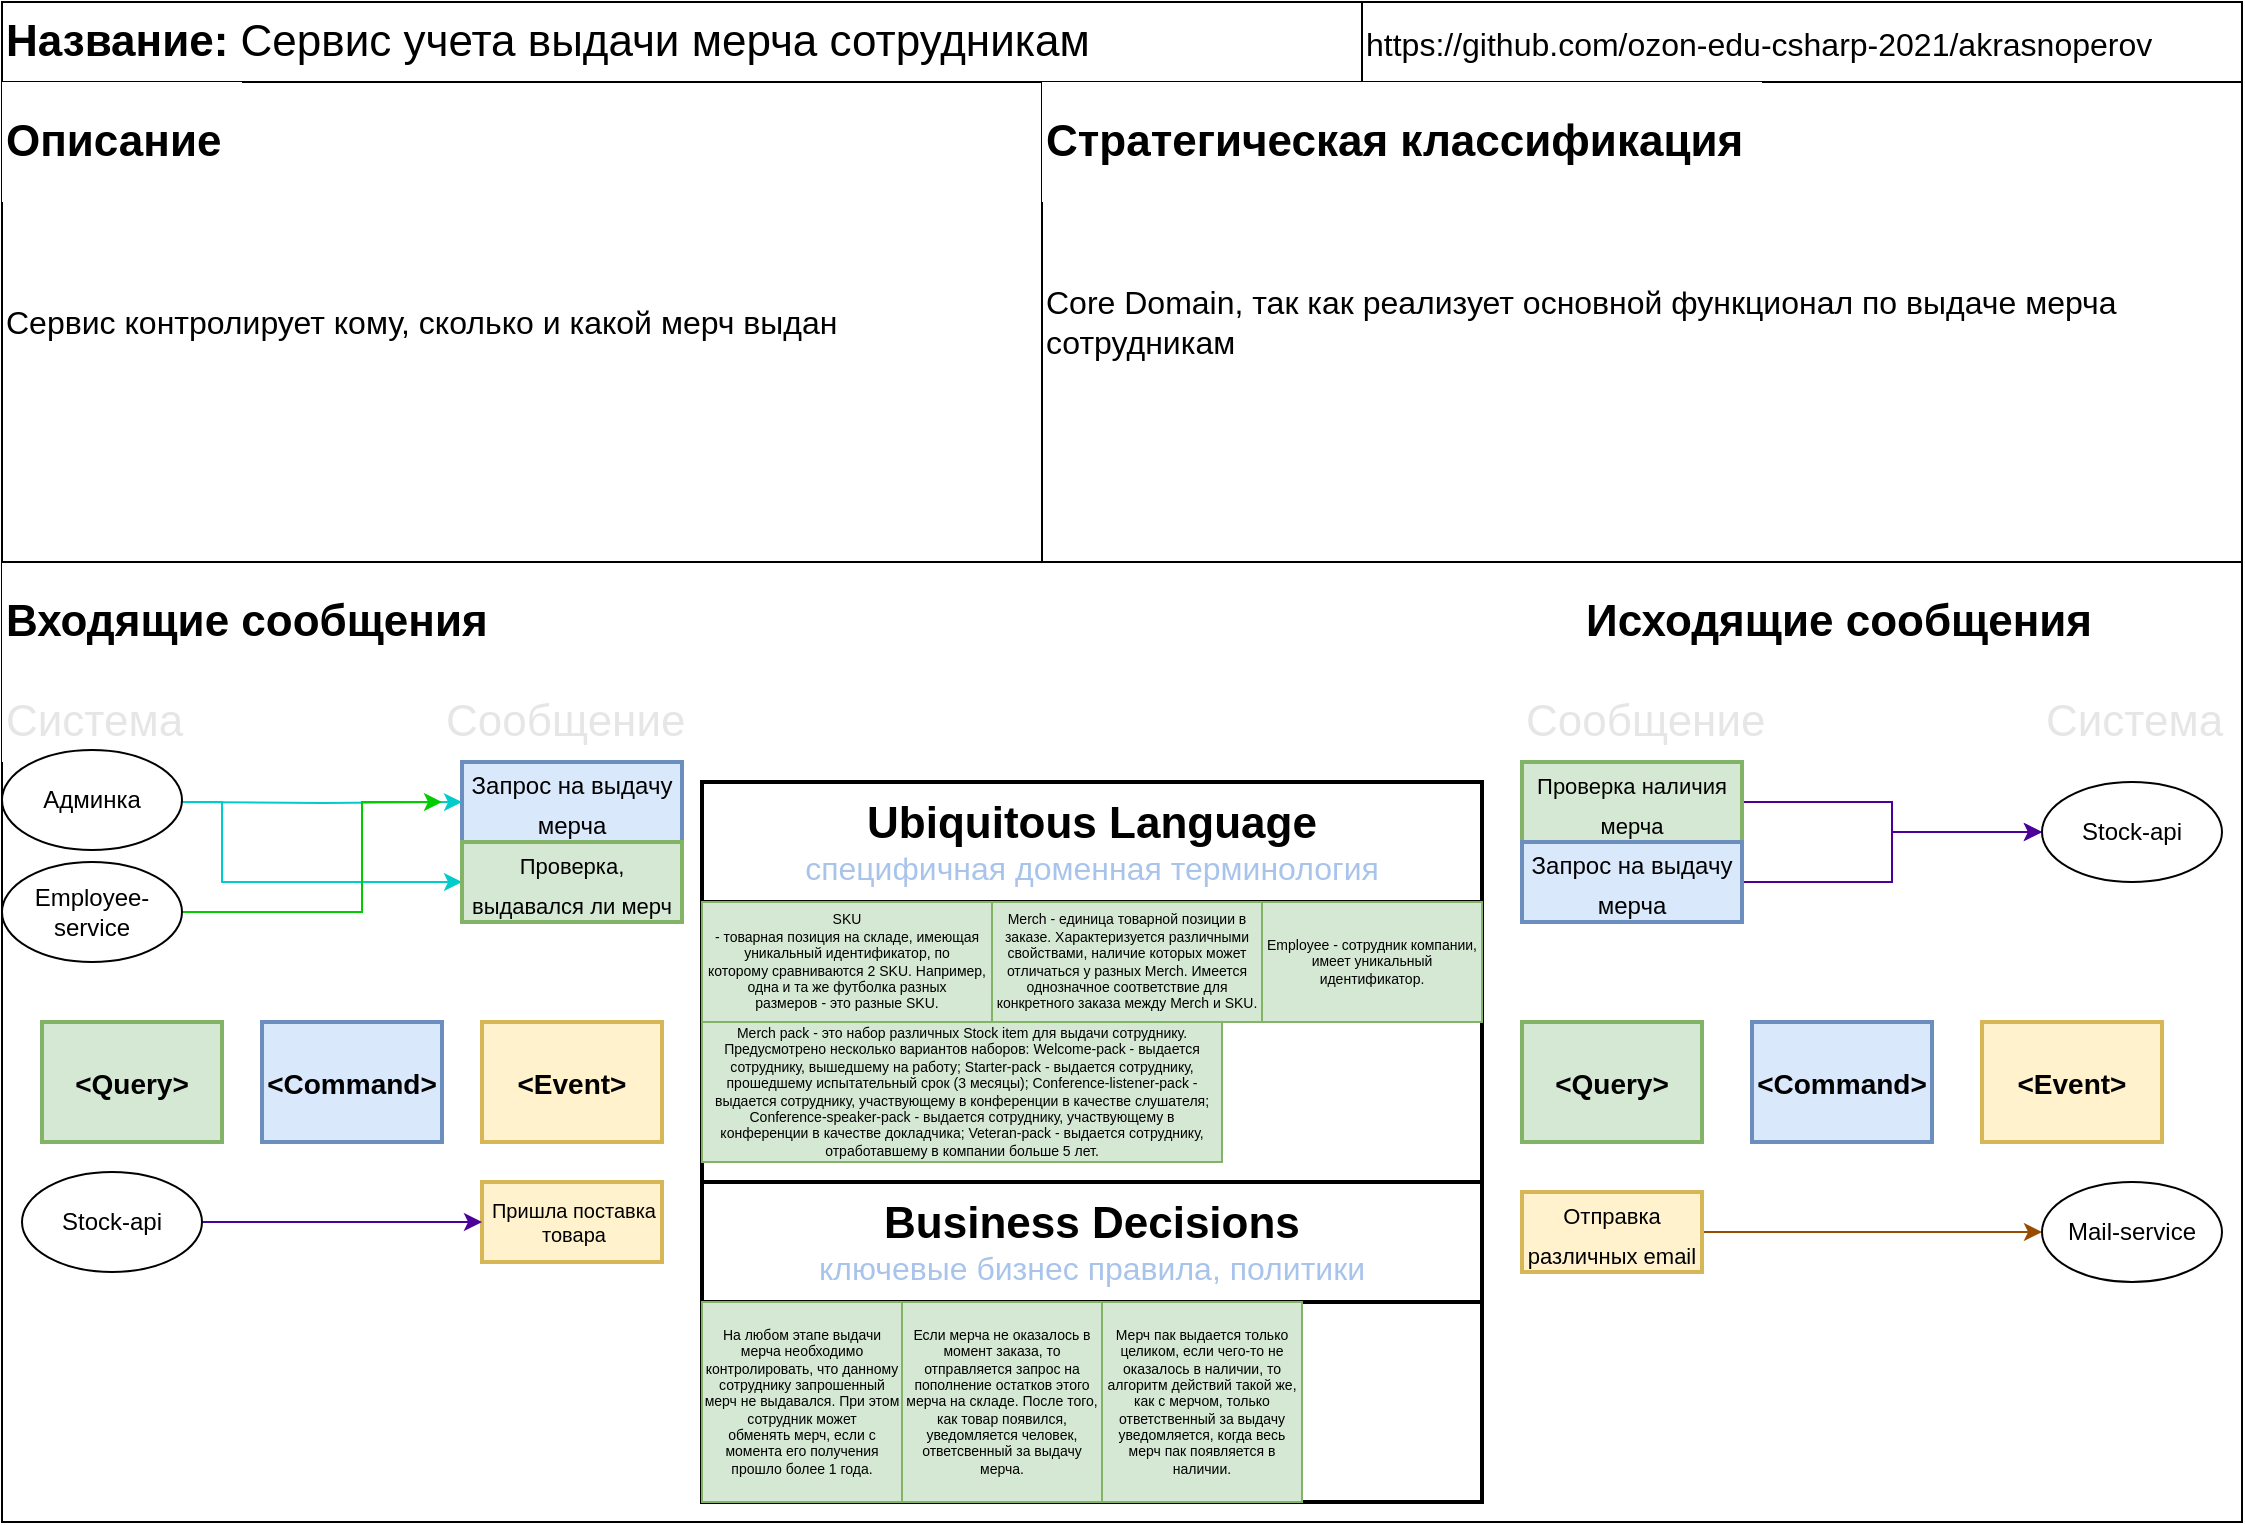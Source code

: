 <mxfile version="15.6.8" type="device"><diagram id="5qj8qiJaVuE55qEXnoFB" name="Page-1"><mxGraphModel dx="474" dy="236" grid="1" gridSize="10" guides="1" tooltips="1" connect="1" arrows="1" fold="1" page="1" pageScale="1" pageWidth="1169" pageHeight="827" math="0" shadow="0"><root><mxCell id="0"/><mxCell id="1" parent="0"/><mxCell id="f_HgRzErt2L2TCNZ0R32-5" value="" style="rounded=0;whiteSpace=wrap;html=1;fontColor=default;strokeColor=default;fillColor=default;" parent="1" vertex="1"><mxGeometry x="40" y="320" width="1120" height="480" as="geometry"/></mxCell><mxCell id="f_HgRzErt2L2TCNZ0R32-8" value="&lt;b&gt;Название:&lt;/b&gt; Сервис учета выдачи мерча сотрудникам" style="rounded=0;whiteSpace=wrap;html=1;fontSize=22;fontColor=default;strokeColor=default;fillColor=default;align=left;" parent="1" vertex="1"><mxGeometry x="40" y="40" width="680" height="40" as="geometry"/></mxCell><UserObject label="&lt;font style=&quot;font-size: 16px&quot;&gt;https://github.com/ozon-edu-csharp-2021/akrasnoperov&lt;/font&gt;" link="https://github.com/ozon-edu-csharp-2021/akrasnoperov" id="f_HgRzErt2L2TCNZ0R32-9"><mxCell style="rounded=0;whiteSpace=wrap;html=1;fontSize=22;fontColor=default;strokeColor=default;fillColor=default;align=left;" parent="1" vertex="1"><mxGeometry x="720" y="40" width="440" height="40" as="geometry"/></mxCell></UserObject><mxCell id="f_HgRzErt2L2TCNZ0R32-15" value="&lt;b&gt;Входящие сообщения&lt;/b&gt;" style="rounded=0;whiteSpace=wrap;html=1;fontSize=22;fontColor=default;strokeColor=none;fillColor=default;align=left;" parent="1" vertex="1"><mxGeometry x="40" y="320" width="260" height="60" as="geometry"/></mxCell><mxCell id="f_HgRzErt2L2TCNZ0R32-16" value="&lt;b&gt;Исходящие сообщения&lt;/b&gt;" style="rounded=0;whiteSpace=wrap;html=1;fontSize=22;fontColor=default;strokeColor=none;fillColor=default;align=left;" parent="1" vertex="1"><mxGeometry x="830" y="320" width="260" height="60" as="geometry"/></mxCell><mxCell id="f_HgRzErt2L2TCNZ0R32-19" value="" style="group;fontColor=default;" parent="1" vertex="1" connectable="0"><mxGeometry x="40" y="380" width="360" height="40" as="geometry"/></mxCell><mxCell id="f_HgRzErt2L2TCNZ0R32-17" value="&lt;font color=&quot;#E6E6E6&quot;&gt;Система&lt;/font&gt;" style="rounded=0;whiteSpace=wrap;html=1;fontSize=22;fontColor=default;strokeColor=none;fillColor=default;align=left;" parent="f_HgRzErt2L2TCNZ0R32-19" vertex="1"><mxGeometry width="80" height="40" as="geometry"/></mxCell><mxCell id="f_HgRzErt2L2TCNZ0R32-18" value="&lt;font color=&quot;#E6E6E6&quot;&gt;Сообщение&lt;/font&gt;" style="rounded=0;whiteSpace=wrap;html=1;fontSize=22;fontColor=default;strokeColor=none;fillColor=default;align=left;" parent="f_HgRzErt2L2TCNZ0R32-19" vertex="1"><mxGeometry x="220" width="140" height="40" as="geometry"/></mxCell><mxCell id="f_HgRzErt2L2TCNZ0R32-23" value="" style="group" parent="1" vertex="1" connectable="0"><mxGeometry x="40" y="80" width="1120" height="240" as="geometry"/></mxCell><mxCell id="f_HgRzErt2L2TCNZ0R32-21" value="" style="group;fontColor=default;" parent="f_HgRzErt2L2TCNZ0R32-23" vertex="1" connectable="0"><mxGeometry width="520" height="240" as="geometry"/></mxCell><mxCell id="f_HgRzErt2L2TCNZ0R32-10" value="Сервис контролирует кому, сколько и какой мерч выдан" style="rounded=0;whiteSpace=wrap;html=1;fontSize=16;fontColor=default;strokeColor=default;fillColor=default;align=left;" parent="f_HgRzErt2L2TCNZ0R32-21" vertex="1"><mxGeometry width="520" height="240" as="geometry"/></mxCell><mxCell id="f_HgRzErt2L2TCNZ0R32-12" value="&lt;b&gt;&lt;font style=&quot;font-size: 22px&quot;&gt;Описание&lt;/font&gt;&lt;/b&gt;" style="rounded=0;whiteSpace=wrap;html=1;fontSize=16;fontColor=default;strokeColor=none;fillColor=default;align=left;" parent="f_HgRzErt2L2TCNZ0R32-21" vertex="1"><mxGeometry width="120" height="60" as="geometry"/></mxCell><mxCell id="f_HgRzErt2L2TCNZ0R32-22" value="" style="group;fontColor=default;" parent="f_HgRzErt2L2TCNZ0R32-23" vertex="1" connectable="0"><mxGeometry x="520" width="600" height="240" as="geometry"/></mxCell><mxCell id="f_HgRzErt2L2TCNZ0R32-11" value="Core Domain, так как реализует основной функционал по выдаче мерча сотрудникам" style="rounded=0;whiteSpace=wrap;html=1;fontSize=16;fontColor=default;strokeColor=default;fillColor=default;align=left;" parent="f_HgRzErt2L2TCNZ0R32-22" vertex="1"><mxGeometry width="600" height="240" as="geometry"/></mxCell><mxCell id="f_HgRzErt2L2TCNZ0R32-13" value="&lt;b&gt;Стратегическая классификация&lt;/b&gt;" style="rounded=0;whiteSpace=wrap;html=1;fontSize=22;fontColor=default;strokeColor=none;fillColor=default;align=left;" parent="f_HgRzErt2L2TCNZ0R32-22" vertex="1"><mxGeometry width="360" height="60" as="geometry"/></mxCell><mxCell id="f_HgRzErt2L2TCNZ0R32-27" value="" style="group;fontColor=default;" parent="1" vertex="1" connectable="0"><mxGeometry x="800" y="380" width="360" height="40" as="geometry"/></mxCell><mxCell id="f_HgRzErt2L2TCNZ0R32-28" value="&lt;font color=&quot;#E6E6E6&quot;&gt;Сообщение&lt;/font&gt;" style="rounded=0;whiteSpace=wrap;html=1;fontSize=22;fontColor=default;strokeColor=none;fillColor=default;align=left;" parent="f_HgRzErt2L2TCNZ0R32-27" vertex="1"><mxGeometry x="-0.0" width="104" height="40" as="geometry"/></mxCell><mxCell id="f_HgRzErt2L2TCNZ0R32-29" value="&lt;font color=&quot;#E6E6E6&quot;&gt;Система&lt;/font&gt;" style="rounded=0;whiteSpace=wrap;html=1;fontSize=22;fontColor=default;strokeColor=none;fillColor=default;align=left;" parent="f_HgRzErt2L2TCNZ0R32-27" vertex="1"><mxGeometry x="260" width="88" height="40" as="geometry"/></mxCell><mxCell id="f_HgRzErt2L2TCNZ0R32-30" value="" style="rounded=0;whiteSpace=wrap;html=1;fontSize=22;fontColor=#E6E6E6;strokeColor=default;fillColor=default;align=left;strokeWidth=2;" parent="1" vertex="1"><mxGeometry x="390" y="430" width="390" height="360" as="geometry"/></mxCell><mxCell id="f_HgRzErt2L2TCNZ0R32-31" value="&lt;div&gt;&lt;b&gt;Ubiquitous Language&lt;/b&gt;&lt;/div&gt;&lt;div style=&quot;font-size: 12px&quot;&gt;&lt;font style=&quot;font-size: 16px&quot; color=&quot;#A9C4EB&quot;&gt;специфичная доменная терминология&lt;/font&gt;&lt;br&gt;&lt;/div&gt;" style="rounded=0;whiteSpace=wrap;html=1;fontSize=22;fontColor=default;strokeColor=default;strokeWidth=2;fillColor=default;align=center;" parent="1" vertex="1"><mxGeometry x="390" y="430" width="390" height="60" as="geometry"/></mxCell><mxCell id="f_HgRzErt2L2TCNZ0R32-32" value="&lt;div&gt;&lt;b&gt;Business Decisions&lt;br&gt;&lt;/b&gt;&lt;/div&gt;&lt;div style=&quot;font-size: 16px&quot;&gt;&lt;font color=&quot;#A9C4EB&quot;&gt;ключевые бизнес правила, политики&lt;/font&gt;&lt;br&gt;&lt;/div&gt;" style="rounded=0;whiteSpace=wrap;html=1;fontSize=22;fontColor=default;strokeColor=default;strokeWidth=2;fillColor=default;align=center;" parent="1" vertex="1"><mxGeometry x="390" y="630" width="390" height="60" as="geometry"/></mxCell><mxCell id="f_HgRzErt2L2TCNZ0R32-33" value="&lt;font style=&quot;font-size: 14px&quot;&gt;&lt;b&gt;&lt;font style=&quot;font-size: 14px&quot;&gt;&amp;lt;Query&amp;gt;&lt;/font&gt;&lt;/b&gt;&lt;/font&gt;" style="rounded=0;whiteSpace=wrap;html=1;fontSize=16;strokeColor=#82b366;strokeWidth=2;fillColor=#d5e8d4;align=center;fontColor=default;" parent="1" vertex="1"><mxGeometry x="60" y="550" width="90" height="60" as="geometry"/></mxCell><mxCell id="f_HgRzErt2L2TCNZ0R32-35" value="&lt;b&gt;&lt;font style=&quot;font-size: 14px&quot;&gt;&amp;lt;Command&amp;gt;&lt;/font&gt;&lt;/b&gt;" style="rounded=0;whiteSpace=wrap;html=1;fontSize=16;strokeColor=#6c8ebf;strokeWidth=2;fillColor=#dae8fc;align=center;fontColor=default;" parent="1" vertex="1"><mxGeometry x="170" y="550" width="90" height="60" as="geometry"/></mxCell><mxCell id="f_HgRzErt2L2TCNZ0R32-37" value="&lt;b&gt;&lt;font style=&quot;font-size: 14px&quot;&gt;&amp;lt;Event&amp;gt;&lt;/font&gt;&lt;/b&gt;" style="rounded=0;whiteSpace=wrap;html=1;fontSize=16;strokeColor=#d6b656;strokeWidth=2;fillColor=#fff2cc;align=center;fontColor=default;" parent="1" vertex="1"><mxGeometry x="280" y="550" width="90" height="60" as="geometry"/></mxCell><mxCell id="f_HgRzErt2L2TCNZ0R32-39" value="&lt;font style=&quot;font-size: 14px&quot;&gt;&lt;b&gt;&lt;font style=&quot;font-size: 14px&quot;&gt;&amp;lt;Query&amp;gt;&lt;/font&gt;&lt;/b&gt;&lt;/font&gt;" style="rounded=0;whiteSpace=wrap;html=1;fontSize=16;strokeColor=#82b366;strokeWidth=2;fillColor=#d5e8d4;align=center;fontColor=default;" parent="1" vertex="1"><mxGeometry x="800" y="550" width="90" height="60" as="geometry"/></mxCell><mxCell id="f_HgRzErt2L2TCNZ0R32-40" value="&lt;b&gt;&lt;font style=&quot;font-size: 14px&quot;&gt;&amp;lt;Command&amp;gt;&lt;/font&gt;&lt;/b&gt;" style="rounded=0;whiteSpace=wrap;html=1;fontSize=16;strokeColor=#6c8ebf;strokeWidth=2;fillColor=#dae8fc;align=center;fontColor=default;" parent="1" vertex="1"><mxGeometry x="915" y="550" width="90" height="60" as="geometry"/></mxCell><mxCell id="f_HgRzErt2L2TCNZ0R32-41" value="&lt;b&gt;&lt;font style=&quot;font-size: 14px&quot;&gt;&amp;lt;Event&amp;gt;&lt;/font&gt;&lt;/b&gt;" style="rounded=0;whiteSpace=wrap;html=1;fontSize=16;strokeColor=#d6b656;strokeWidth=2;fillColor=#fff2cc;align=center;fontColor=default;" parent="1" vertex="1"><mxGeometry x="1030" y="550" width="90" height="60" as="geometry"/></mxCell><mxCell id="81fU1XX6YHF7P0c6xVDU-5" value="На любом этапе выдачи мерча необходимо контролировать, что данному &lt;br&gt;сотруднику запрошенный мерч не выдавался. При этом сотрудник может &lt;br&gt;обменять мерч, если с момента его получения прошло более 1 года." style="whiteSpace=wrap;html=1;aspect=fixed;fontSize=7;strokeColor=#82b366;fillColor=#d5e8d4;align=center;fontColor=default;" parent="1" vertex="1"><mxGeometry x="390" y="690" width="100" height="100" as="geometry"/></mxCell><mxCell id="81fU1XX6YHF7P0c6xVDU-6" value="&lt;div style=&quot;font-size: 7px&quot; align=&quot;center&quot;&gt;&lt;font style=&quot;font-size: 7px&quot;&gt;Merch pack - это набор различных Stock item для выдачи сотруднику.&lt;/font&gt;&lt;font style=&quot;font-size: 7px&quot;&gt; &lt;font style=&quot;font-size: 7px&quot;&gt;Предусмотрено несколько вариантов наборов:&lt;/font&gt; &lt;font style=&quot;font-size: 7px&quot;&gt;Welcome-pack - выдается сотруднику, вышедшему на работу;&lt;/font&gt; &lt;font style=&quot;font-size: 7px&quot;&gt;Starter-pack - выдается сотруднику, прошедшему испытательный срок (3 месяцы);&lt;/font&gt; &lt;font style=&quot;font-size: 7px&quot;&gt;Conference-listener-pack - выдается сотруднику, участвующему в конференции в качестве слушателя;&lt;/font&gt; &lt;font style=&quot;font-size: 7px&quot;&gt;Conference-speaker-pack - выдается сотруднику, участвующему в конференции в качестве докладчика;&lt;/font&gt; &lt;font style=&quot;font-size: 7px&quot;&gt;Veteran-pack - выдается сотруднику, отработавшему в компании больше 5 лет.&lt;/font&gt;&lt;/font&gt;&lt;/div&gt;" style="rounded=0;whiteSpace=wrap;html=1;fontSize=7;strokeColor=#82b366;fillColor=#d5e8d4;align=center;fontColor=default;" parent="1" vertex="1"><mxGeometry x="390" y="550" width="260" height="70" as="geometry"/></mxCell><mxCell id="81fU1XX6YHF7P0c6xVDU-7" value="&lt;div style=&quot;font-size: 7px&quot; align=&quot;center&quot;&gt;&lt;font style=&quot;font-size: 7px&quot;&gt;SKU&lt;br&gt; - товарная позиция на складе, имеющая уникальный идентификатор, по &lt;br&gt;которому сравниваются 2 SKU. Например, одна и та же футболка разных &lt;br&gt;размеров - это разные SKU.&lt;/font&gt;&lt;/div&gt;" style="rounded=0;whiteSpace=wrap;html=1;fontSize=7;strokeColor=#82b366;fillColor=#d5e8d4;align=center;fontColor=default;" parent="1" vertex="1"><mxGeometry x="390" y="490" width="145" height="60" as="geometry"/></mxCell><mxCell id="81fU1XX6YHF7P0c6xVDU-9" value="Merch - &lt;font style=&quot;font-size: 7px&quot;&gt;единица товарной позиции в заказе&lt;/font&gt;&lt;font style=&quot;font-size: 7px&quot;&gt;. Характеризуется различными свойствами, наличие которых может отличаться у разных Merch. Имеется однозначное соответствие для конкретного заказа между Merch и SKU.&lt;br&gt;&lt;/font&gt;" style="rounded=0;whiteSpace=wrap;html=1;fontSize=7;strokeColor=#82b366;fillColor=#d5e8d4;align=center;fontColor=default;" parent="1" vertex="1"><mxGeometry x="535" y="490" width="135" height="60" as="geometry"/></mxCell><mxCell id="81fU1XX6YHF7P0c6xVDU-12" value="Если мерча не оказалось в момент заказа, то отправляется запрос на пополнение остатков этого мерча на складе. После того, как товар появился, уведомляется человек, ответсвенный за выдачу мерча." style="whiteSpace=wrap;html=1;aspect=fixed;fontSize=7;strokeColor=#82b366;fillColor=#d5e8d4;align=center;fontColor=default;" parent="1" vertex="1"><mxGeometry x="490" y="690" width="100" height="100" as="geometry"/></mxCell><mxCell id="81fU1XX6YHF7P0c6xVDU-13" value="Мерч пак выдается только целиком, если чего-то не оказалось в наличии, то алгоритм действий такой же, как с мерчом, только ответственный за выдачу уведомляется, когда весь мерч пак появляется в наличии." style="whiteSpace=wrap;html=1;aspect=fixed;fontSize=7;strokeColor=#82b366;fillColor=#d5e8d4;align=center;fontColor=default;" parent="1" vertex="1"><mxGeometry x="590" y="690" width="100" height="100" as="geometry"/></mxCell><mxCell id="81fU1XX6YHF7P0c6xVDU-14" value="&lt;font style=&quot;font-size: 12px&quot;&gt;Запрос на выдачу мерча&lt;/font&gt;" style="rounded=0;whiteSpace=wrap;html=1;fontSize=16;strokeColor=#6c8ebf;strokeWidth=2;fillColor=#dae8fc;align=center;fontColor=default;" parent="1" vertex="1"><mxGeometry x="270" y="420" width="110" height="40" as="geometry"/></mxCell><mxCell id="81fU1XX6YHF7P0c6xVDU-16" style="edgeStyle=orthogonalEdgeStyle;rounded=0;orthogonalLoop=1;jettySize=auto;html=1;entryX=0;entryY=0.5;entryDx=0;entryDy=0;fontSize=12;fontColor=default;strokeColor=#00CCCC;labelBackgroundColor=default;" parent="1" target="81fU1XX6YHF7P0c6xVDU-14" edge="1"><mxGeometry relative="1" as="geometry"><mxPoint x="130" y="440" as="sourcePoint"/></mxGeometry></mxCell><mxCell id="81fU1XX6YHF7P0c6xVDU-19" style="edgeStyle=orthogonalEdgeStyle;rounded=0;orthogonalLoop=1;jettySize=auto;html=1;exitX=1;exitY=0.5;exitDx=0;exitDy=0;entryX=0;entryY=0.5;entryDx=0;entryDy=0;labelBackgroundColor=default;fontSize=11;fontColor=default;strokeColor=#00CCCC;" parent="1" target="81fU1XX6YHF7P0c6xVDU-17" edge="1"><mxGeometry relative="1" as="geometry"><mxPoint x="130" y="440" as="sourcePoint"/><Array as="points"><mxPoint x="150" y="440"/><mxPoint x="150" y="480"/></Array></mxGeometry></mxCell><mxCell id="81fU1XX6YHF7P0c6xVDU-17" value="&lt;font style=&quot;font-size: 11px&quot;&gt;Проверка, выдавался ли мерч&lt;br&gt;&lt;/font&gt;" style="rounded=0;whiteSpace=wrap;html=1;fontSize=16;strokeColor=#82b366;strokeWidth=2;fillColor=#d5e8d4;align=center;fontColor=default;" parent="1" vertex="1"><mxGeometry x="270" y="460" width="110" height="40" as="geometry"/></mxCell><mxCell id="81fU1XX6YHF7P0c6xVDU-23" style="edgeStyle=orthogonalEdgeStyle;rounded=0;orthogonalLoop=1;jettySize=auto;html=1;exitX=1;exitY=0.5;exitDx=0;exitDy=0;labelBackgroundColor=default;fontSize=11;fontColor=default;strokeColor=#00CC00;" parent="1" source="81fU1XX6YHF7P0c6xVDU-21" edge="1"><mxGeometry relative="1" as="geometry"><mxPoint x="260" y="440" as="targetPoint"/><Array as="points"><mxPoint x="220" y="495"/><mxPoint x="220" y="440"/></Array></mxGeometry></mxCell><mxCell id="81fU1XX6YHF7P0c6xVDU-21" value="Employee-service" style="ellipse;whiteSpace=wrap;html=1;fontSize=12;fontColor=default;strokeColor=default;fillColor=default;align=center;" parent="1" vertex="1"><mxGeometry x="40" y="470" width="90" height="50" as="geometry"/></mxCell><mxCell id="81fU1XX6YHF7P0c6xVDU-22" value="Админка" style="ellipse;whiteSpace=wrap;html=1;fontSize=12;fontColor=default;strokeColor=default;fillColor=default;align=center;" parent="1" vertex="1"><mxGeometry x="40" y="414" width="90" height="50" as="geometry"/></mxCell><mxCell id="81fU1XX6YHF7P0c6xVDU-24" value="&lt;div style=&quot;font-size: 10px&quot; align=&quot;center&quot;&gt;&lt;font style=&quot;font-size: 10px&quot;&gt;Пришла поставка товара&lt;/font&gt;&lt;br&gt;&lt;/div&gt;" style="rounded=0;whiteSpace=wrap;html=1;fontSize=16;strokeColor=#d6b656;strokeWidth=2;fillColor=#fff2cc;align=left;fontColor=default;" parent="1" vertex="1"><mxGeometry x="280" y="630" width="90" height="40" as="geometry"/></mxCell><mxCell id="81fU1XX6YHF7P0c6xVDU-26" style="edgeStyle=orthogonalEdgeStyle;rounded=0;orthogonalLoop=1;jettySize=auto;html=1;entryX=0;entryY=0.5;entryDx=0;entryDy=0;labelBackgroundColor=default;fontSize=10;fontColor=default;strokeColor=#4C0099;" parent="1" source="81fU1XX6YHF7P0c6xVDU-25" target="81fU1XX6YHF7P0c6xVDU-24" edge="1"><mxGeometry relative="1" as="geometry"/></mxCell><mxCell id="81fU1XX6YHF7P0c6xVDU-25" value="Stock-api" style="ellipse;whiteSpace=wrap;html=1;fontSize=12;fontColor=default;strokeColor=default;fillColor=default;align=center;" parent="1" vertex="1"><mxGeometry x="50" y="625" width="90" height="50" as="geometry"/></mxCell><mxCell id="81fU1XX6YHF7P0c6xVDU-30" style="edgeStyle=orthogonalEdgeStyle;rounded=0;orthogonalLoop=1;jettySize=auto;html=1;exitX=1;exitY=0.5;exitDx=0;exitDy=0;entryX=0;entryY=0.5;entryDx=0;entryDy=0;labelBackgroundColor=default;fontSize=10;fontColor=default;strokeColor=#4C0099;" parent="1" source="81fU1XX6YHF7P0c6xVDU-27" target="81fU1XX6YHF7P0c6xVDU-29" edge="1"><mxGeometry relative="1" as="geometry"/></mxCell><mxCell id="81fU1XX6YHF7P0c6xVDU-27" value="&lt;font style=&quot;font-size: 11px&quot;&gt;Проверка наличия мерча&lt;br&gt;&lt;/font&gt;" style="rounded=0;whiteSpace=wrap;html=1;fontSize=16;strokeColor=#82b366;strokeWidth=2;fillColor=#d5e8d4;align=center;fontColor=default;" parent="1" vertex="1"><mxGeometry x="800" y="420" width="110" height="40" as="geometry"/></mxCell><mxCell id="81fU1XX6YHF7P0c6xVDU-32" style="edgeStyle=orthogonalEdgeStyle;rounded=0;orthogonalLoop=1;jettySize=auto;html=1;exitX=1;exitY=0.5;exitDx=0;exitDy=0;entryX=0;entryY=0.5;entryDx=0;entryDy=0;labelBackgroundColor=default;fontSize=10;fontColor=default;strokeColor=#4C0099;" parent="1" source="81fU1XX6YHF7P0c6xVDU-28" target="81fU1XX6YHF7P0c6xVDU-29" edge="1"><mxGeometry relative="1" as="geometry"/></mxCell><mxCell id="81fU1XX6YHF7P0c6xVDU-28" value="&lt;font style=&quot;font-size: 12px&quot;&gt;Запрос на выдачу мерча&lt;/font&gt;" style="rounded=0;whiteSpace=wrap;html=1;fontSize=16;strokeColor=#6c8ebf;strokeWidth=2;fillColor=#dae8fc;align=center;fontColor=default;" parent="1" vertex="1"><mxGeometry x="800" y="460" width="110" height="40" as="geometry"/></mxCell><mxCell id="81fU1XX6YHF7P0c6xVDU-29" value="Stock-api" style="ellipse;whiteSpace=wrap;html=1;fontSize=12;fontColor=default;strokeColor=default;fillColor=default;align=center;" parent="1" vertex="1"><mxGeometry x="1060" y="430" width="90" height="50" as="geometry"/></mxCell><mxCell id="81fU1XX6YHF7P0c6xVDU-35" style="edgeStyle=orthogonalEdgeStyle;rounded=0;orthogonalLoop=1;jettySize=auto;html=1;labelBackgroundColor=default;fontSize=10;fontColor=default;strokeColor=#994C00;" parent="1" source="81fU1XX6YHF7P0c6xVDU-33" target="81fU1XX6YHF7P0c6xVDU-34" edge="1"><mxGeometry relative="1" as="geometry"/></mxCell><mxCell id="81fU1XX6YHF7P0c6xVDU-33" value="&lt;div align=&quot;center&quot;&gt;&lt;font style=&quot;font-size: 11px&quot;&gt;Отправка различных email&lt;/font&gt;&lt;br&gt;&lt;/div&gt;" style="rounded=0;whiteSpace=wrap;html=1;fontSize=16;strokeColor=#d6b656;strokeWidth=2;fillColor=#fff2cc;align=center;fontColor=default;" parent="1" vertex="1"><mxGeometry x="800" y="635" width="90" height="40" as="geometry"/></mxCell><mxCell id="81fU1XX6YHF7P0c6xVDU-34" value="Mail-service" style="ellipse;whiteSpace=wrap;html=1;fontSize=12;fontColor=default;strokeColor=default;fillColor=default;align=center;" parent="1" vertex="1"><mxGeometry x="1060" y="630" width="90" height="50" as="geometry"/></mxCell><mxCell id="lYG-nJuu1YsyRDsakw67-1" value="Employee - сотрудник компании, имеет уникальный идентификатор." style="rounded=0;whiteSpace=wrap;html=1;fontSize=7;strokeColor=#82b366;fillColor=#d5e8d4;align=center;fontColor=default;" vertex="1" parent="1"><mxGeometry x="670" y="490" width="110" height="60" as="geometry"/></mxCell></root></mxGraphModel></diagram></mxfile>